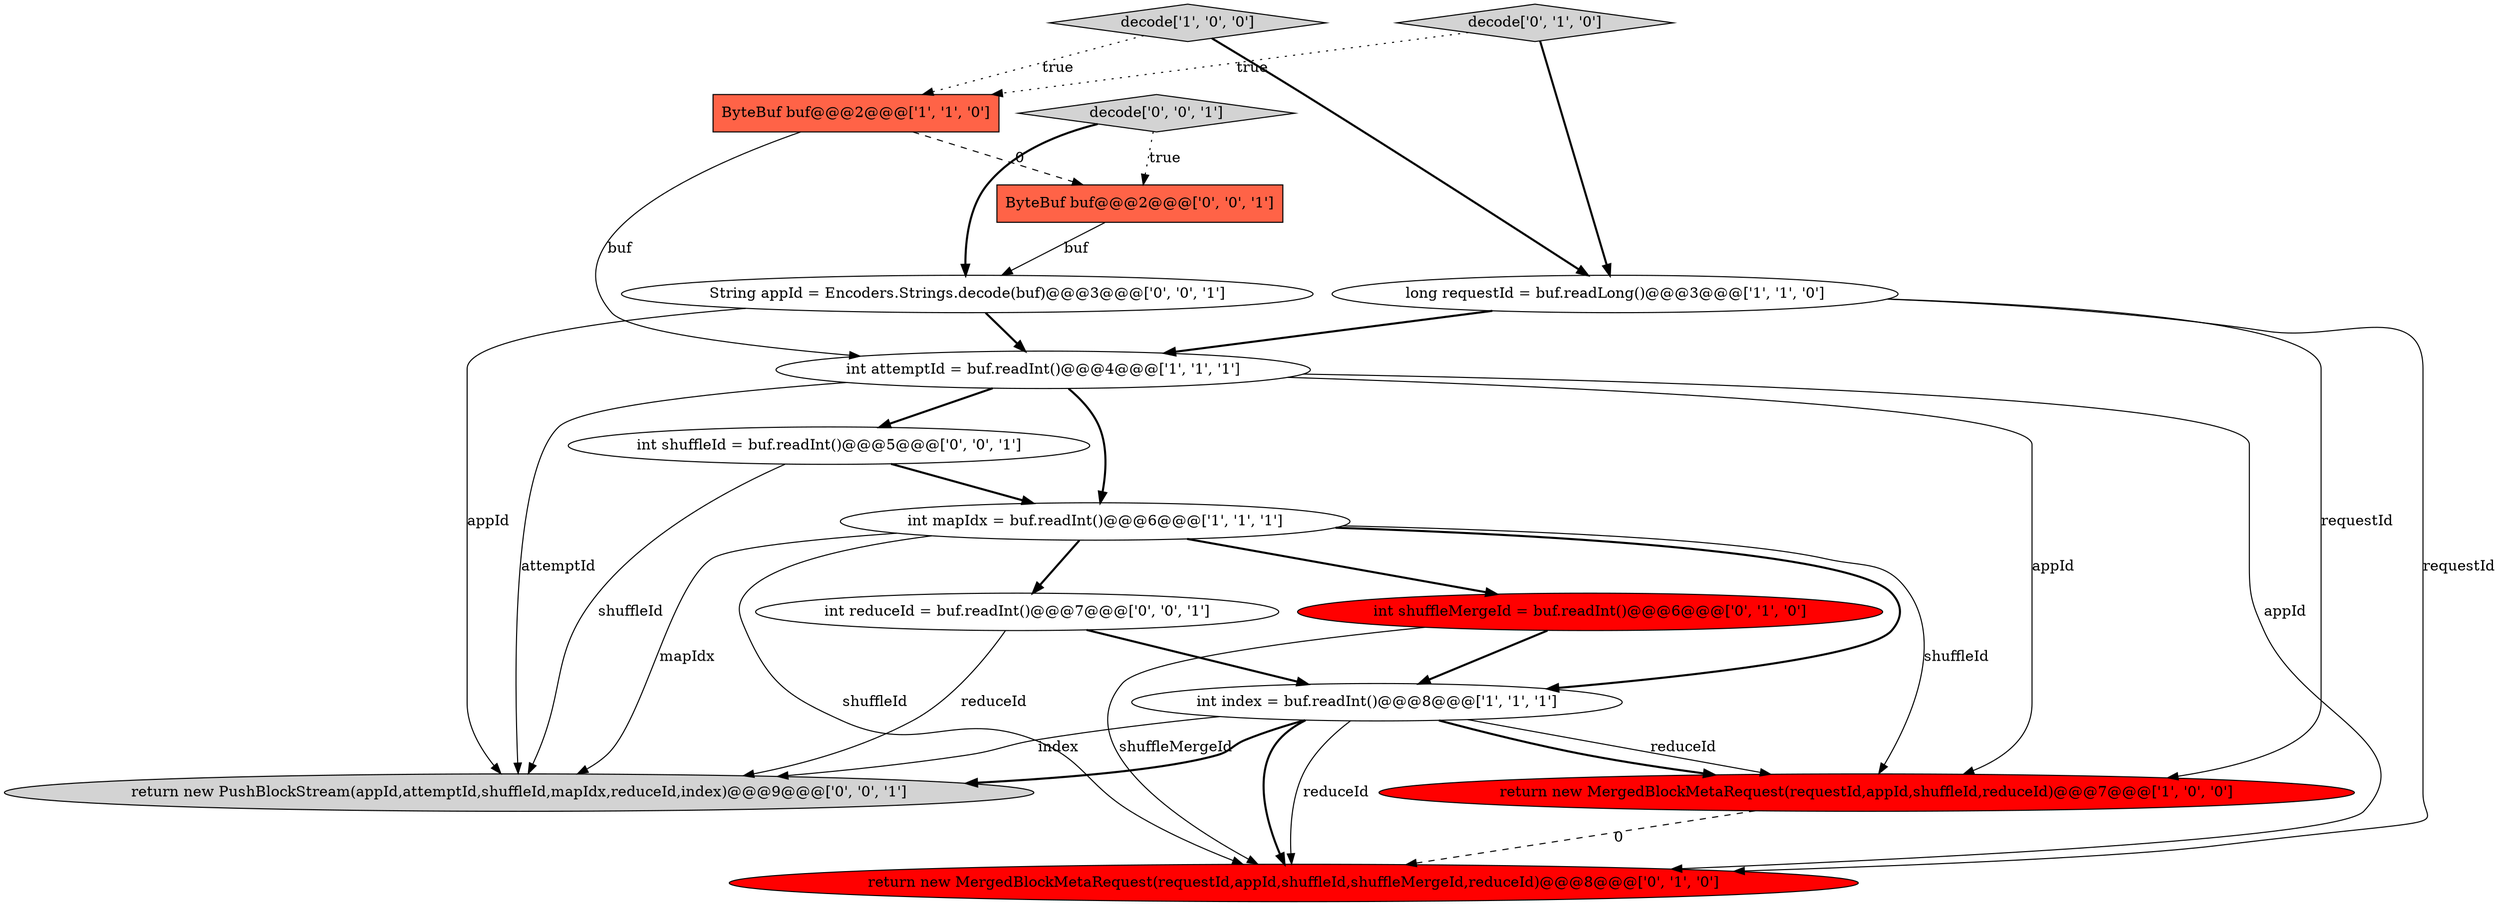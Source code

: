 digraph {
11 [style = filled, label = "String appId = Encoders.Strings.decode(buf)@@@3@@@['0', '0', '1']", fillcolor = white, shape = ellipse image = "AAA0AAABBB3BBB"];
12 [style = filled, label = "int reduceId = buf.readInt()@@@7@@@['0', '0', '1']", fillcolor = white, shape = ellipse image = "AAA0AAABBB3BBB"];
3 [style = filled, label = "decode['1', '0', '0']", fillcolor = lightgray, shape = diamond image = "AAA0AAABBB1BBB"];
9 [style = filled, label = "return new MergedBlockMetaRequest(requestId,appId,shuffleId,shuffleMergeId,reduceId)@@@8@@@['0', '1', '0']", fillcolor = red, shape = ellipse image = "AAA1AAABBB2BBB"];
15 [style = filled, label = "int shuffleId = buf.readInt()@@@5@@@['0', '0', '1']", fillcolor = white, shape = ellipse image = "AAA0AAABBB3BBB"];
6 [style = filled, label = "return new MergedBlockMetaRequest(requestId,appId,shuffleId,reduceId)@@@7@@@['1', '0', '0']", fillcolor = red, shape = ellipse image = "AAA1AAABBB1BBB"];
0 [style = filled, label = "int attemptId = buf.readInt()@@@4@@@['1', '1', '1']", fillcolor = white, shape = ellipse image = "AAA0AAABBB1BBB"];
2 [style = filled, label = "int mapIdx = buf.readInt()@@@6@@@['1', '1', '1']", fillcolor = white, shape = ellipse image = "AAA0AAABBB1BBB"];
1 [style = filled, label = "ByteBuf buf@@@2@@@['1', '1', '0']", fillcolor = tomato, shape = box image = "AAA0AAABBB1BBB"];
5 [style = filled, label = "int index = buf.readInt()@@@8@@@['1', '1', '1']", fillcolor = white, shape = ellipse image = "AAA0AAABBB1BBB"];
14 [style = filled, label = "ByteBuf buf@@@2@@@['0', '0', '1']", fillcolor = tomato, shape = box image = "AAA0AAABBB3BBB"];
10 [style = filled, label = "decode['0', '0', '1']", fillcolor = lightgray, shape = diamond image = "AAA0AAABBB3BBB"];
13 [style = filled, label = "return new PushBlockStream(appId,attemptId,shuffleId,mapIdx,reduceId,index)@@@9@@@['0', '0', '1']", fillcolor = lightgray, shape = ellipse image = "AAA0AAABBB3BBB"];
7 [style = filled, label = "int shuffleMergeId = buf.readInt()@@@6@@@['0', '1', '0']", fillcolor = red, shape = ellipse image = "AAA1AAABBB2BBB"];
4 [style = filled, label = "long requestId = buf.readLong()@@@3@@@['1', '1', '0']", fillcolor = white, shape = ellipse image = "AAA0AAABBB1BBB"];
8 [style = filled, label = "decode['0', '1', '0']", fillcolor = lightgray, shape = diamond image = "AAA0AAABBB2BBB"];
0->13 [style = solid, label="attemptId"];
5->6 [style = solid, label="reduceId"];
15->2 [style = bold, label=""];
12->13 [style = solid, label="reduceId"];
12->5 [style = bold, label=""];
5->9 [style = bold, label=""];
14->11 [style = solid, label="buf"];
1->14 [style = dashed, label="0"];
2->13 [style = solid, label="mapIdx"];
2->6 [style = solid, label="shuffleId"];
0->2 [style = bold, label=""];
6->9 [style = dashed, label="0"];
11->13 [style = solid, label="appId"];
7->9 [style = solid, label="shuffleMergeId"];
3->4 [style = bold, label=""];
0->15 [style = bold, label=""];
4->6 [style = solid, label="requestId"];
4->9 [style = solid, label="requestId"];
4->0 [style = bold, label=""];
2->12 [style = bold, label=""];
5->13 [style = solid, label="index"];
2->9 [style = solid, label="shuffleId"];
1->0 [style = solid, label="buf"];
10->14 [style = dotted, label="true"];
8->1 [style = dotted, label="true"];
0->6 [style = solid, label="appId"];
7->5 [style = bold, label=""];
11->0 [style = bold, label=""];
5->6 [style = bold, label=""];
5->13 [style = bold, label=""];
0->9 [style = solid, label="appId"];
5->9 [style = solid, label="reduceId"];
2->7 [style = bold, label=""];
8->4 [style = bold, label=""];
15->13 [style = solid, label="shuffleId"];
3->1 [style = dotted, label="true"];
2->5 [style = bold, label=""];
10->11 [style = bold, label=""];
}
